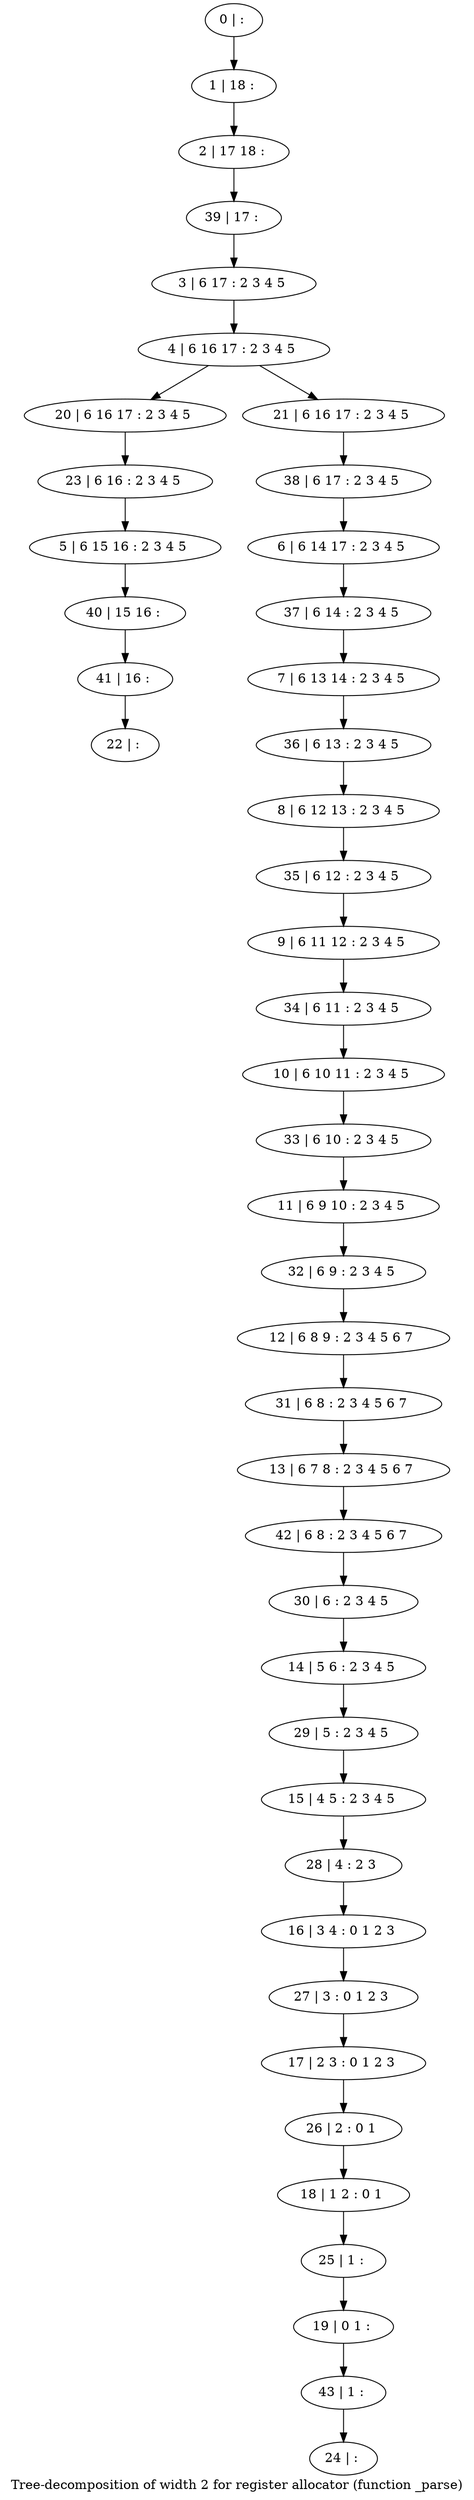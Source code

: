 digraph G {
graph [label="Tree-decomposition of width 2 for register allocator (function _parse)"]
0[label="0 | : "];
1[label="1 | 18 : "];
2[label="2 | 17 18 : "];
3[label="3 | 6 17 : 2 3 4 5 "];
4[label="4 | 6 16 17 : 2 3 4 5 "];
5[label="5 | 6 15 16 : 2 3 4 5 "];
6[label="6 | 6 14 17 : 2 3 4 5 "];
7[label="7 | 6 13 14 : 2 3 4 5 "];
8[label="8 | 6 12 13 : 2 3 4 5 "];
9[label="9 | 6 11 12 : 2 3 4 5 "];
10[label="10 | 6 10 11 : 2 3 4 5 "];
11[label="11 | 6 9 10 : 2 3 4 5 "];
12[label="12 | 6 8 9 : 2 3 4 5 6 7 "];
13[label="13 | 6 7 8 : 2 3 4 5 6 7 "];
14[label="14 | 5 6 : 2 3 4 5 "];
15[label="15 | 4 5 : 2 3 4 5 "];
16[label="16 | 3 4 : 0 1 2 3 "];
17[label="17 | 2 3 : 0 1 2 3 "];
18[label="18 | 1 2 : 0 1 "];
19[label="19 | 0 1 : "];
20[label="20 | 6 16 17 : 2 3 4 5 "];
21[label="21 | 6 16 17 : 2 3 4 5 "];
22[label="22 | : "];
23[label="23 | 6 16 : 2 3 4 5 "];
24[label="24 | : "];
25[label="25 | 1 : "];
26[label="26 | 2 : 0 1 "];
27[label="27 | 3 : 0 1 2 3 "];
28[label="28 | 4 : 2 3 "];
29[label="29 | 5 : 2 3 4 5 "];
30[label="30 | 6 : 2 3 4 5 "];
31[label="31 | 6 8 : 2 3 4 5 6 7 "];
32[label="32 | 6 9 : 2 3 4 5 "];
33[label="33 | 6 10 : 2 3 4 5 "];
34[label="34 | 6 11 : 2 3 4 5 "];
35[label="35 | 6 12 : 2 3 4 5 "];
36[label="36 | 6 13 : 2 3 4 5 "];
37[label="37 | 6 14 : 2 3 4 5 "];
38[label="38 | 6 17 : 2 3 4 5 "];
39[label="39 | 17 : "];
40[label="40 | 15 16 : "];
41[label="41 | 16 : "];
42[label="42 | 6 8 : 2 3 4 5 6 7 "];
43[label="43 | 1 : "];
0->1 ;
1->2 ;
3->4 ;
4->20 ;
4->21 ;
23->5 ;
20->23 ;
25->19 ;
18->25 ;
26->18 ;
17->26 ;
27->17 ;
16->27 ;
28->16 ;
15->28 ;
29->15 ;
14->29 ;
30->14 ;
31->13 ;
12->31 ;
32->12 ;
11->32 ;
33->11 ;
10->33 ;
34->10 ;
9->34 ;
35->9 ;
8->35 ;
36->8 ;
7->36 ;
37->7 ;
6->37 ;
38->6 ;
21->38 ;
39->3 ;
2->39 ;
5->40 ;
41->22 ;
40->41 ;
42->30 ;
13->42 ;
43->24 ;
19->43 ;
}
